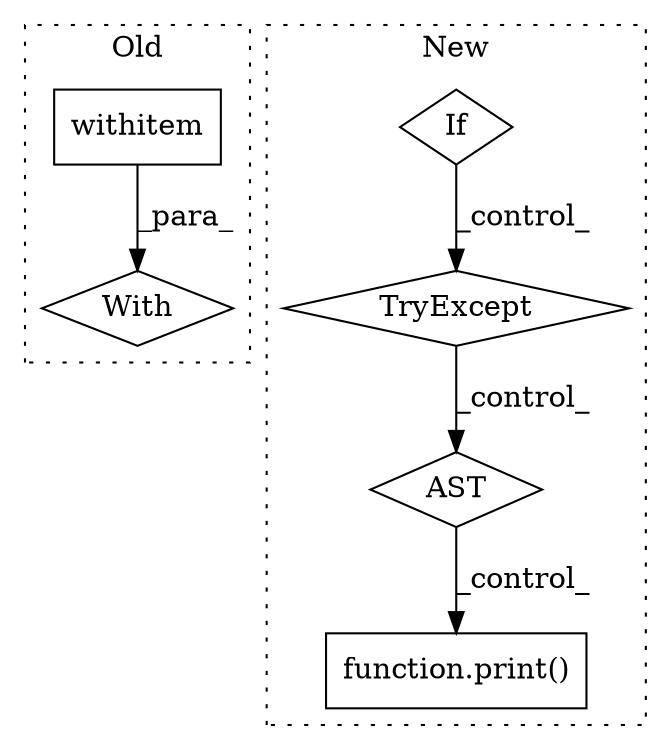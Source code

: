 digraph G {
subgraph cluster0 {
1 [label="With" a="39" s="12620,12629" l="5,39" shape="diamond"];
3 [label="withitem" a="49" s="12625" l="4" shape="box"];
label = "Old";
style="dotted";
}
subgraph cluster1 {
2 [label="TryExcept" a="71" s="12550" l="21" shape="diamond"];
4 [label="AST" a="2" s="13367,0" l="7,0" shape="diamond"];
5 [label="function.print()" a="75" s="13444,13451" l="6,1" shape="box"];
6 [label="If" a="96" s="12498" l="3" shape="diamond"];
label = "New";
style="dotted";
}
2 -> 4 [label="_control_"];
3 -> 1 [label="_para_"];
4 -> 5 [label="_control_"];
6 -> 2 [label="_control_"];
}